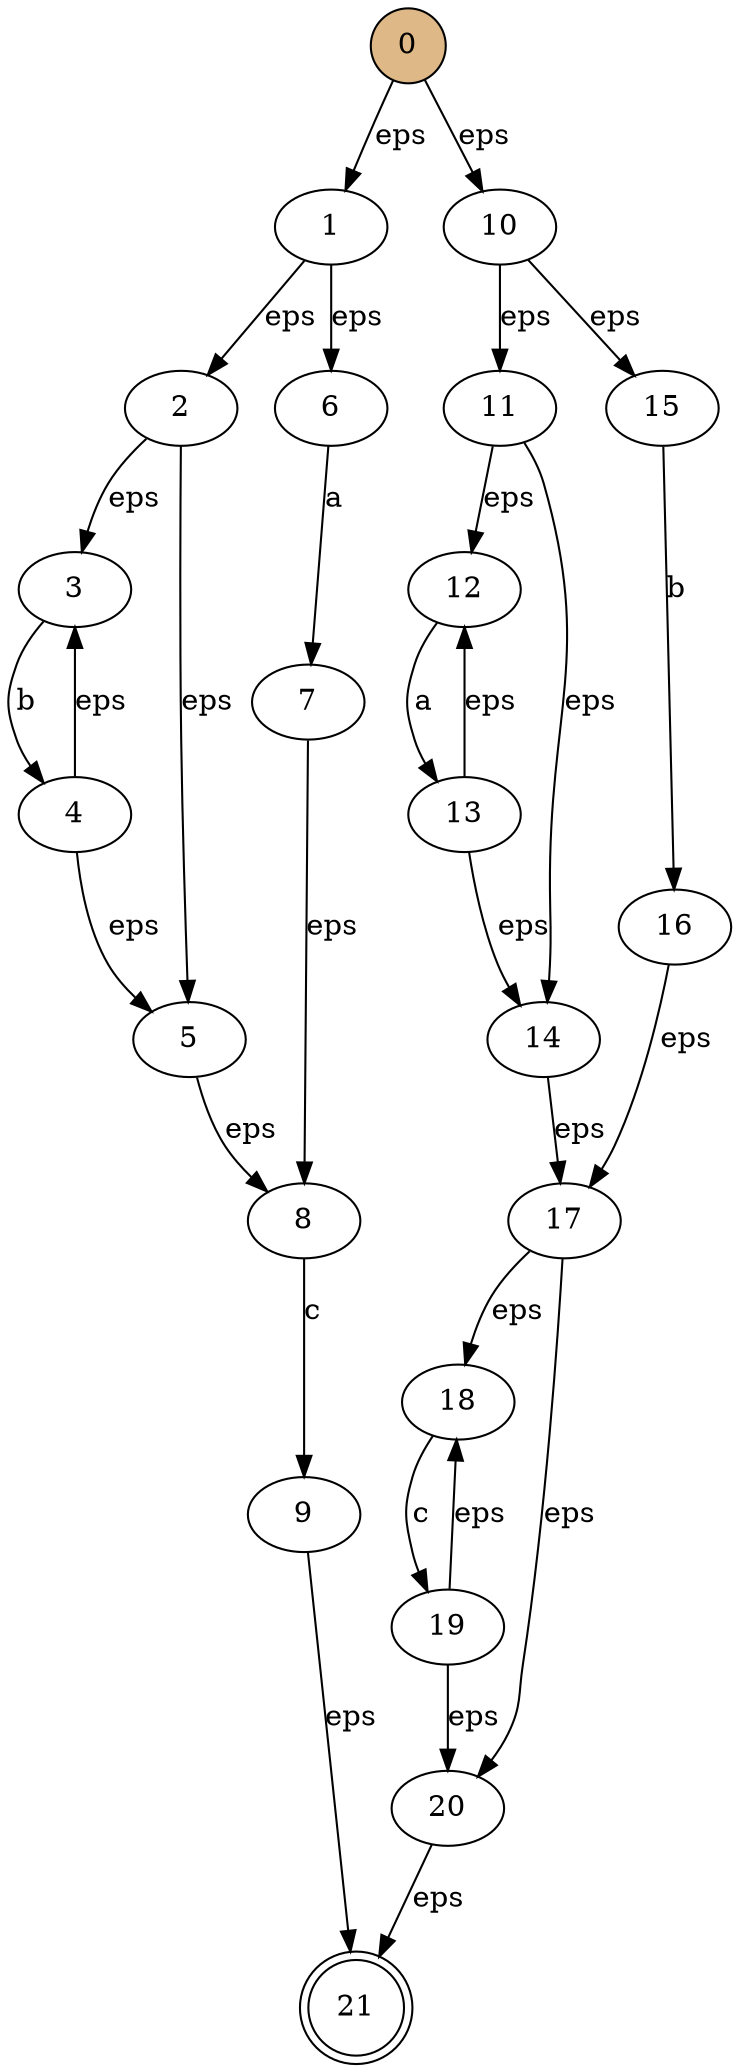 digraph my_graph {
bgcolor=white;
21 [color=black, fillcolor=white, shape=doublecircle, style=filled];
0 [color=black, fillcolor=burlywood, shape=circle, style=filled];
0 -> 1  [label=eps];
0 -> 10  [label=eps];
1 -> 2  [label=eps];
1 -> 6  [label=eps];
2 -> 3  [label=eps];
2 -> 5  [label=eps];
3 -> 4  [label=b];
4 -> 3  [label=eps];
4 -> 5  [label=eps];
5 -> 8  [label=eps];
6 -> 7  [label=a];
7 -> 8  [label=eps];
8 -> 9  [label=c];
9 -> 21  [label=eps];
10 -> 11  [label=eps];
10 -> 15  [label=eps];
11 -> 12  [label=eps];
11 -> 14  [label=eps];
12 -> 13  [label=a];
13 -> 12  [label=eps];
13 -> 14  [label=eps];
14 -> 17  [label=eps];
15 -> 16  [label=b];
16 -> 17  [label=eps];
17 -> 18  [label=eps];
17 -> 20  [label=eps];
18 -> 19  [label=c];
19 -> 18  [label=eps];
19 -> 20  [label=eps];
20 -> 21  [label=eps];
}

